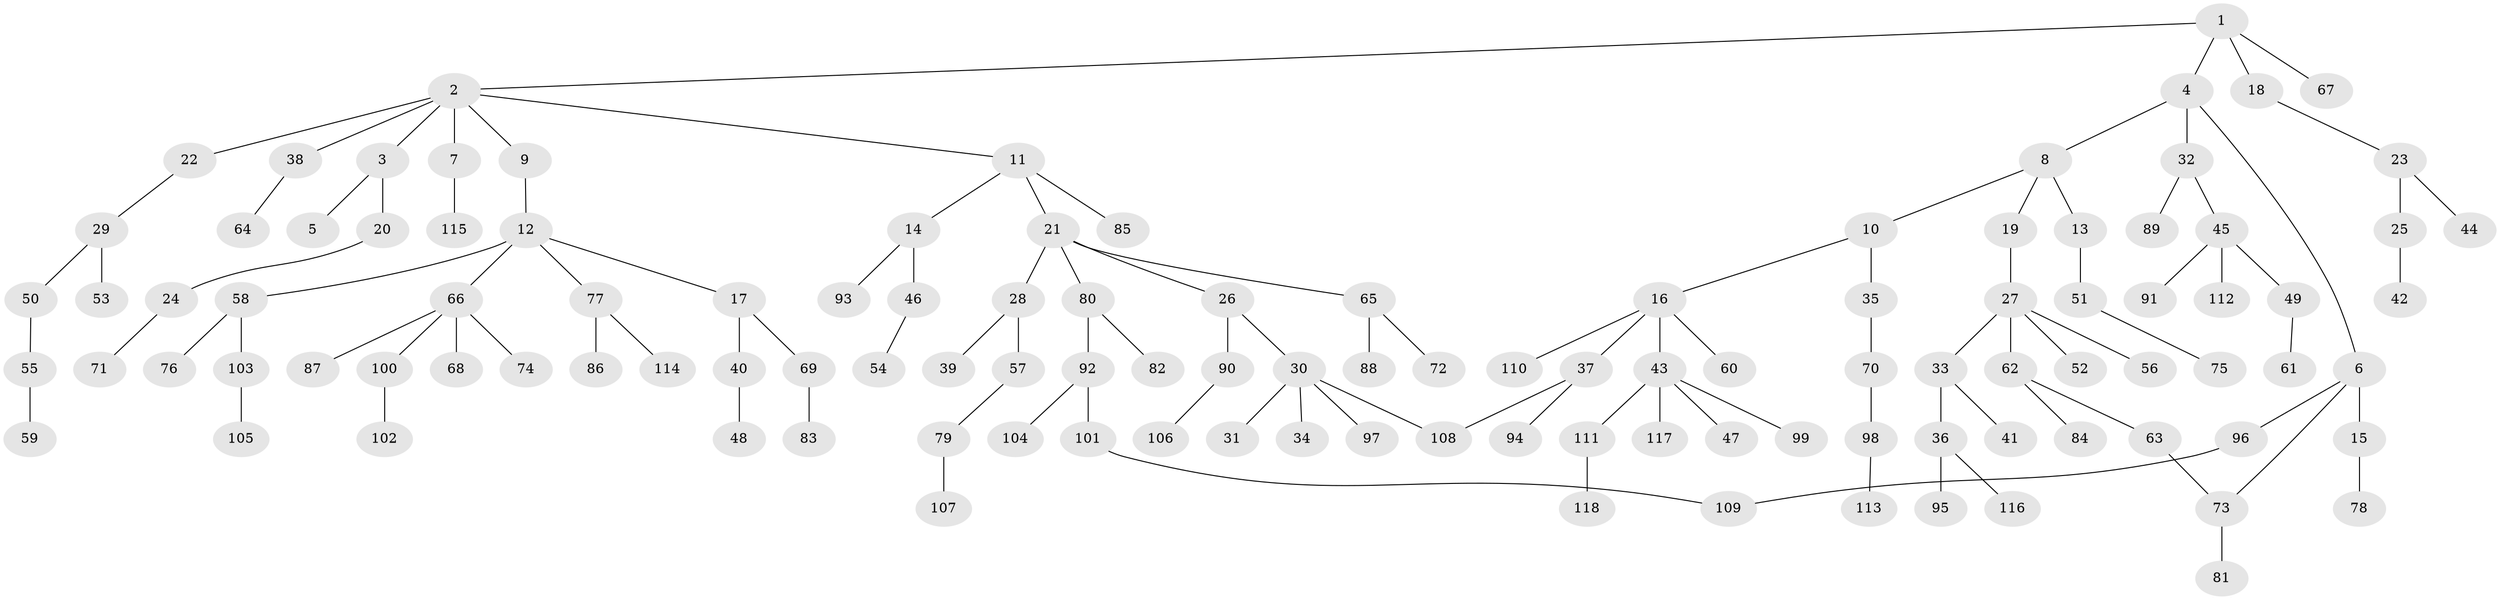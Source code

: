 // coarse degree distribution, {3: 0.07407407407407407, 7: 0.012345679012345678, 2: 0.32098765432098764, 4: 0.07407407407407407, 1: 0.4567901234567901, 5: 0.024691358024691357, 6: 0.037037037037037035}
// Generated by graph-tools (version 1.1) at 2025/41/03/06/25 10:41:26]
// undirected, 118 vertices, 120 edges
graph export_dot {
graph [start="1"]
  node [color=gray90,style=filled];
  1;
  2;
  3;
  4;
  5;
  6;
  7;
  8;
  9;
  10;
  11;
  12;
  13;
  14;
  15;
  16;
  17;
  18;
  19;
  20;
  21;
  22;
  23;
  24;
  25;
  26;
  27;
  28;
  29;
  30;
  31;
  32;
  33;
  34;
  35;
  36;
  37;
  38;
  39;
  40;
  41;
  42;
  43;
  44;
  45;
  46;
  47;
  48;
  49;
  50;
  51;
  52;
  53;
  54;
  55;
  56;
  57;
  58;
  59;
  60;
  61;
  62;
  63;
  64;
  65;
  66;
  67;
  68;
  69;
  70;
  71;
  72;
  73;
  74;
  75;
  76;
  77;
  78;
  79;
  80;
  81;
  82;
  83;
  84;
  85;
  86;
  87;
  88;
  89;
  90;
  91;
  92;
  93;
  94;
  95;
  96;
  97;
  98;
  99;
  100;
  101;
  102;
  103;
  104;
  105;
  106;
  107;
  108;
  109;
  110;
  111;
  112;
  113;
  114;
  115;
  116;
  117;
  118;
  1 -- 2;
  1 -- 4;
  1 -- 18;
  1 -- 67;
  2 -- 3;
  2 -- 7;
  2 -- 9;
  2 -- 11;
  2 -- 22;
  2 -- 38;
  3 -- 5;
  3 -- 20;
  4 -- 6;
  4 -- 8;
  4 -- 32;
  6 -- 15;
  6 -- 96;
  6 -- 73;
  7 -- 115;
  8 -- 10;
  8 -- 13;
  8 -- 19;
  9 -- 12;
  10 -- 16;
  10 -- 35;
  11 -- 14;
  11 -- 21;
  11 -- 85;
  12 -- 17;
  12 -- 58;
  12 -- 66;
  12 -- 77;
  13 -- 51;
  14 -- 46;
  14 -- 93;
  15 -- 78;
  16 -- 37;
  16 -- 43;
  16 -- 60;
  16 -- 110;
  17 -- 40;
  17 -- 69;
  18 -- 23;
  19 -- 27;
  20 -- 24;
  21 -- 26;
  21 -- 28;
  21 -- 65;
  21 -- 80;
  22 -- 29;
  23 -- 25;
  23 -- 44;
  24 -- 71;
  25 -- 42;
  26 -- 30;
  26 -- 90;
  27 -- 33;
  27 -- 52;
  27 -- 56;
  27 -- 62;
  28 -- 39;
  28 -- 57;
  29 -- 50;
  29 -- 53;
  30 -- 31;
  30 -- 34;
  30 -- 97;
  30 -- 108;
  32 -- 45;
  32 -- 89;
  33 -- 36;
  33 -- 41;
  35 -- 70;
  36 -- 95;
  36 -- 116;
  37 -- 94;
  37 -- 108;
  38 -- 64;
  40 -- 48;
  43 -- 47;
  43 -- 99;
  43 -- 111;
  43 -- 117;
  45 -- 49;
  45 -- 91;
  45 -- 112;
  46 -- 54;
  49 -- 61;
  50 -- 55;
  51 -- 75;
  55 -- 59;
  57 -- 79;
  58 -- 76;
  58 -- 103;
  62 -- 63;
  62 -- 84;
  63 -- 73;
  65 -- 72;
  65 -- 88;
  66 -- 68;
  66 -- 74;
  66 -- 87;
  66 -- 100;
  69 -- 83;
  70 -- 98;
  73 -- 81;
  77 -- 86;
  77 -- 114;
  79 -- 107;
  80 -- 82;
  80 -- 92;
  90 -- 106;
  92 -- 101;
  92 -- 104;
  96 -- 109;
  98 -- 113;
  100 -- 102;
  101 -- 109;
  103 -- 105;
  111 -- 118;
}
